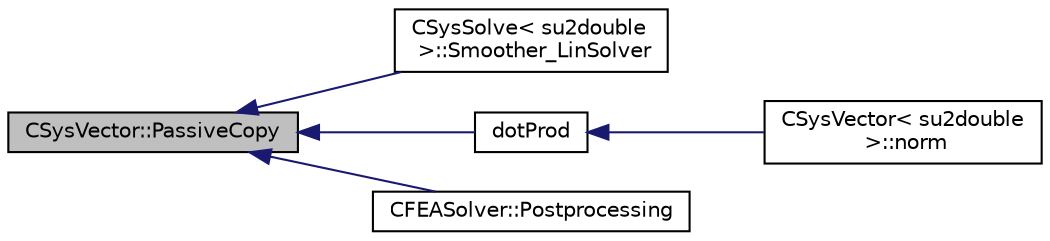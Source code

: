 digraph "CSysVector::PassiveCopy"
{
  edge [fontname="Helvetica",fontsize="10",labelfontname="Helvetica",labelfontsize="10"];
  node [fontname="Helvetica",fontsize="10",shape=record];
  rankdir="LR";
  Node317 [label="CSysVector::PassiveCopy",height=0.2,width=0.4,color="black", fillcolor="grey75", style="filled", fontcolor="black"];
  Node317 -> Node318 [dir="back",color="midnightblue",fontsize="10",style="solid",fontname="Helvetica"];
  Node318 [label="CSysSolve\< su2double\l \>::Smoother_LinSolver",height=0.2,width=0.4,color="black", fillcolor="white", style="filled",URL="$class_c_sys_solve.html#a5ec66ab50114000b93357b38e93f5073",tooltip="Generic smoother (modified Richardson iteration with preconditioner) "];
  Node317 -> Node319 [dir="back",color="midnightblue",fontsize="10",style="solid",fontname="Helvetica"];
  Node319 [label="dotProd",height=0.2,width=0.4,color="black", fillcolor="white", style="filled",URL="$_c_sys_vector_8cpp.html#a13301895a65532a8cf2a0abd5805d0eb"];
  Node319 -> Node320 [dir="back",color="midnightblue",fontsize="10",style="solid",fontname="Helvetica"];
  Node320 [label="CSysVector\< su2double\l \>::norm",height=0.2,width=0.4,color="black", fillcolor="white", style="filled",URL="$class_c_sys_vector.html#a55d36be09dfc5bed32246727f25cb7f5",tooltip="the L2 norm of the CSysVector "];
  Node317 -> Node321 [dir="back",color="midnightblue",fontsize="10",style="solid",fontname="Helvetica"];
  Node321 [label="CFEASolver::Postprocessing",height=0.2,width=0.4,color="black", fillcolor="white", style="filled",URL="$class_c_f_e_a_solver.html#a582bf776db03d18a985936fff4c16644",tooltip="Postprocessing. "];
}
